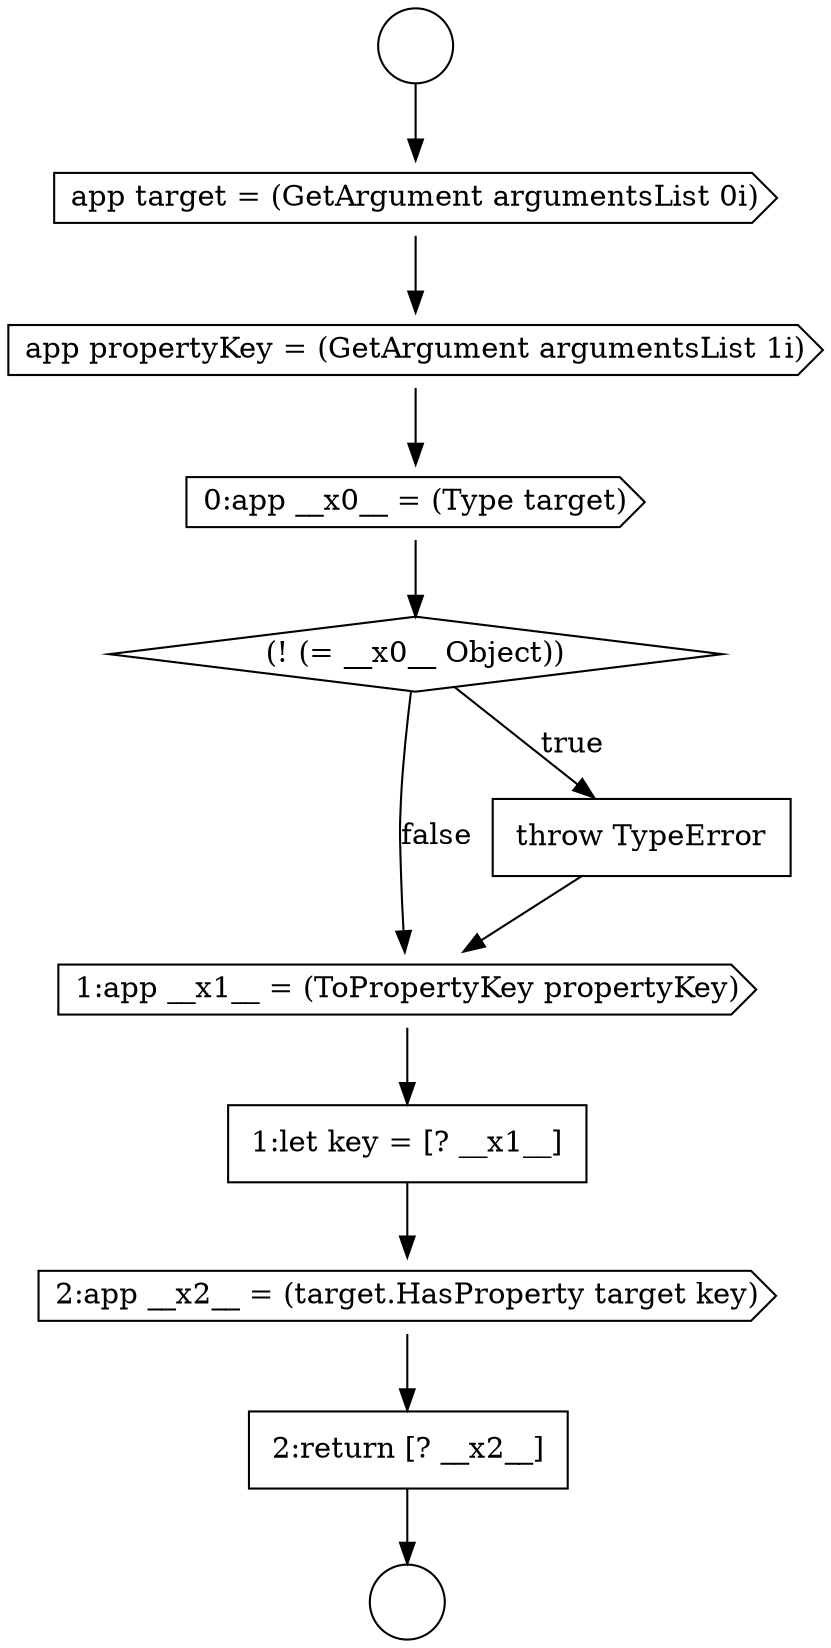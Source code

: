 digraph {
  node19481 [shape=cds, label=<<font color="black">0:app __x0__ = (Type target)</font>> color="black" fillcolor="white" style=filled]
  node19477 [shape=circle label=" " color="black" fillcolor="white" style=filled]
  node19485 [shape=none, margin=0, label=<<font color="black">
    <table border="0" cellborder="1" cellspacing="0" cellpadding="10">
      <tr><td align="left">1:let key = [? __x1__]</td></tr>
    </table>
  </font>> color="black" fillcolor="white" style=filled]
  node19484 [shape=cds, label=<<font color="black">1:app __x1__ = (ToPropertyKey propertyKey)</font>> color="black" fillcolor="white" style=filled]
  node19478 [shape=circle label=" " color="black" fillcolor="white" style=filled]
  node19479 [shape=cds, label=<<font color="black">app target = (GetArgument argumentsList 0i)</font>> color="black" fillcolor="white" style=filled]
  node19483 [shape=none, margin=0, label=<<font color="black">
    <table border="0" cellborder="1" cellspacing="0" cellpadding="10">
      <tr><td align="left">throw TypeError</td></tr>
    </table>
  </font>> color="black" fillcolor="white" style=filled]
  node19487 [shape=none, margin=0, label=<<font color="black">
    <table border="0" cellborder="1" cellspacing="0" cellpadding="10">
      <tr><td align="left">2:return [? __x2__]</td></tr>
    </table>
  </font>> color="black" fillcolor="white" style=filled]
  node19480 [shape=cds, label=<<font color="black">app propertyKey = (GetArgument argumentsList 1i)</font>> color="black" fillcolor="white" style=filled]
  node19482 [shape=diamond, label=<<font color="black">(! (= __x0__ Object))</font>> color="black" fillcolor="white" style=filled]
  node19486 [shape=cds, label=<<font color="black">2:app __x2__ = (target.HasProperty target key)</font>> color="black" fillcolor="white" style=filled]
  node19484 -> node19485 [ color="black"]
  node19480 -> node19481 [ color="black"]
  node19485 -> node19486 [ color="black"]
  node19477 -> node19479 [ color="black"]
  node19483 -> node19484 [ color="black"]
  node19482 -> node19483 [label=<<font color="black">true</font>> color="black"]
  node19482 -> node19484 [label=<<font color="black">false</font>> color="black"]
  node19487 -> node19478 [ color="black"]
  node19479 -> node19480 [ color="black"]
  node19486 -> node19487 [ color="black"]
  node19481 -> node19482 [ color="black"]
}
